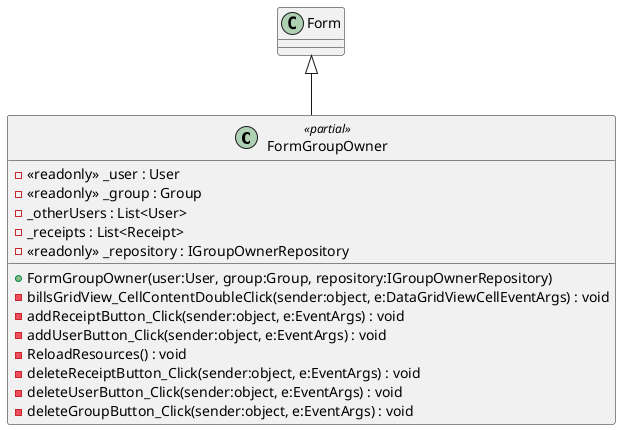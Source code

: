 @startuml
class FormGroupOwner <<partial>> {
    - <<readonly>> _user : User
    - <<readonly>> _group : Group
    - _otherUsers : List<User>
    - _receipts : List<Receipt>
    - <<readonly>> _repository : IGroupOwnerRepository
    + FormGroupOwner(user:User, group:Group, repository:IGroupOwnerRepository)
    - billsGridView_CellContentDoubleClick(sender:object, e:DataGridViewCellEventArgs) : void
    - addReceiptButton_Click(sender:object, e:EventArgs) : void
    - addUserButton_Click(sender:object, e:EventArgs) : void
    - ReloadResources() : void
    - deleteReceiptButton_Click(sender:object, e:EventArgs) : void
    - deleteUserButton_Click(sender:object, e:EventArgs) : void
    - deleteGroupButton_Click(sender:object, e:EventArgs) : void
}
Form <|-- FormGroupOwner
@enduml
